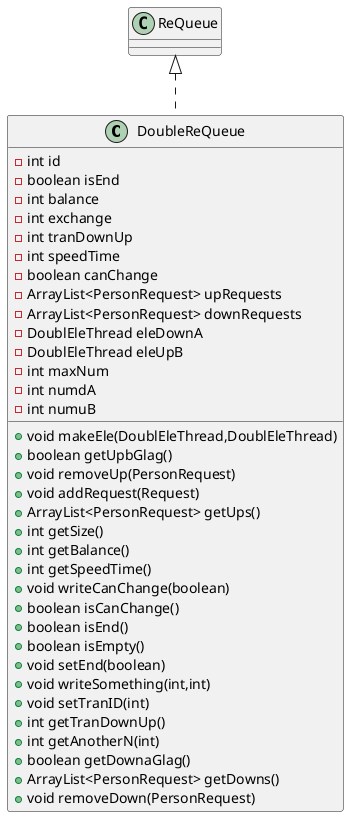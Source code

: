 @startuml
class DoubleReQueue {
- int id
- boolean isEnd
- int balance
- int exchange
- int tranDownUp
- int speedTime
- boolean canChange
- ArrayList<PersonRequest> upRequests
- ArrayList<PersonRequest> downRequests
- DoublEleThread eleDownA
- DoublEleThread eleUpB
- int maxNum
- int numdA
- int numuB
+ void makeEle(DoublEleThread,DoublEleThread)
+ boolean getUpbGlag()
+ void removeUp(PersonRequest)
+ void addRequest(Request)
+ ArrayList<PersonRequest> getUps()
+ int getSize()
+ int getBalance()
+ int getSpeedTime()
+ void writeCanChange(boolean)
+ boolean isCanChange()
+ boolean isEnd()
+ boolean isEmpty()
+ void setEnd(boolean)
+ void writeSomething(int,int)
+ void setTranID(int)
+ int getTranDownUp()
+ int getAnotherN(int)
+ boolean getDownaGlag()
+ ArrayList<PersonRequest> getDowns()
+ void removeDown(PersonRequest)
}




ReQueue <|.. DoubleReQueue
@enduml